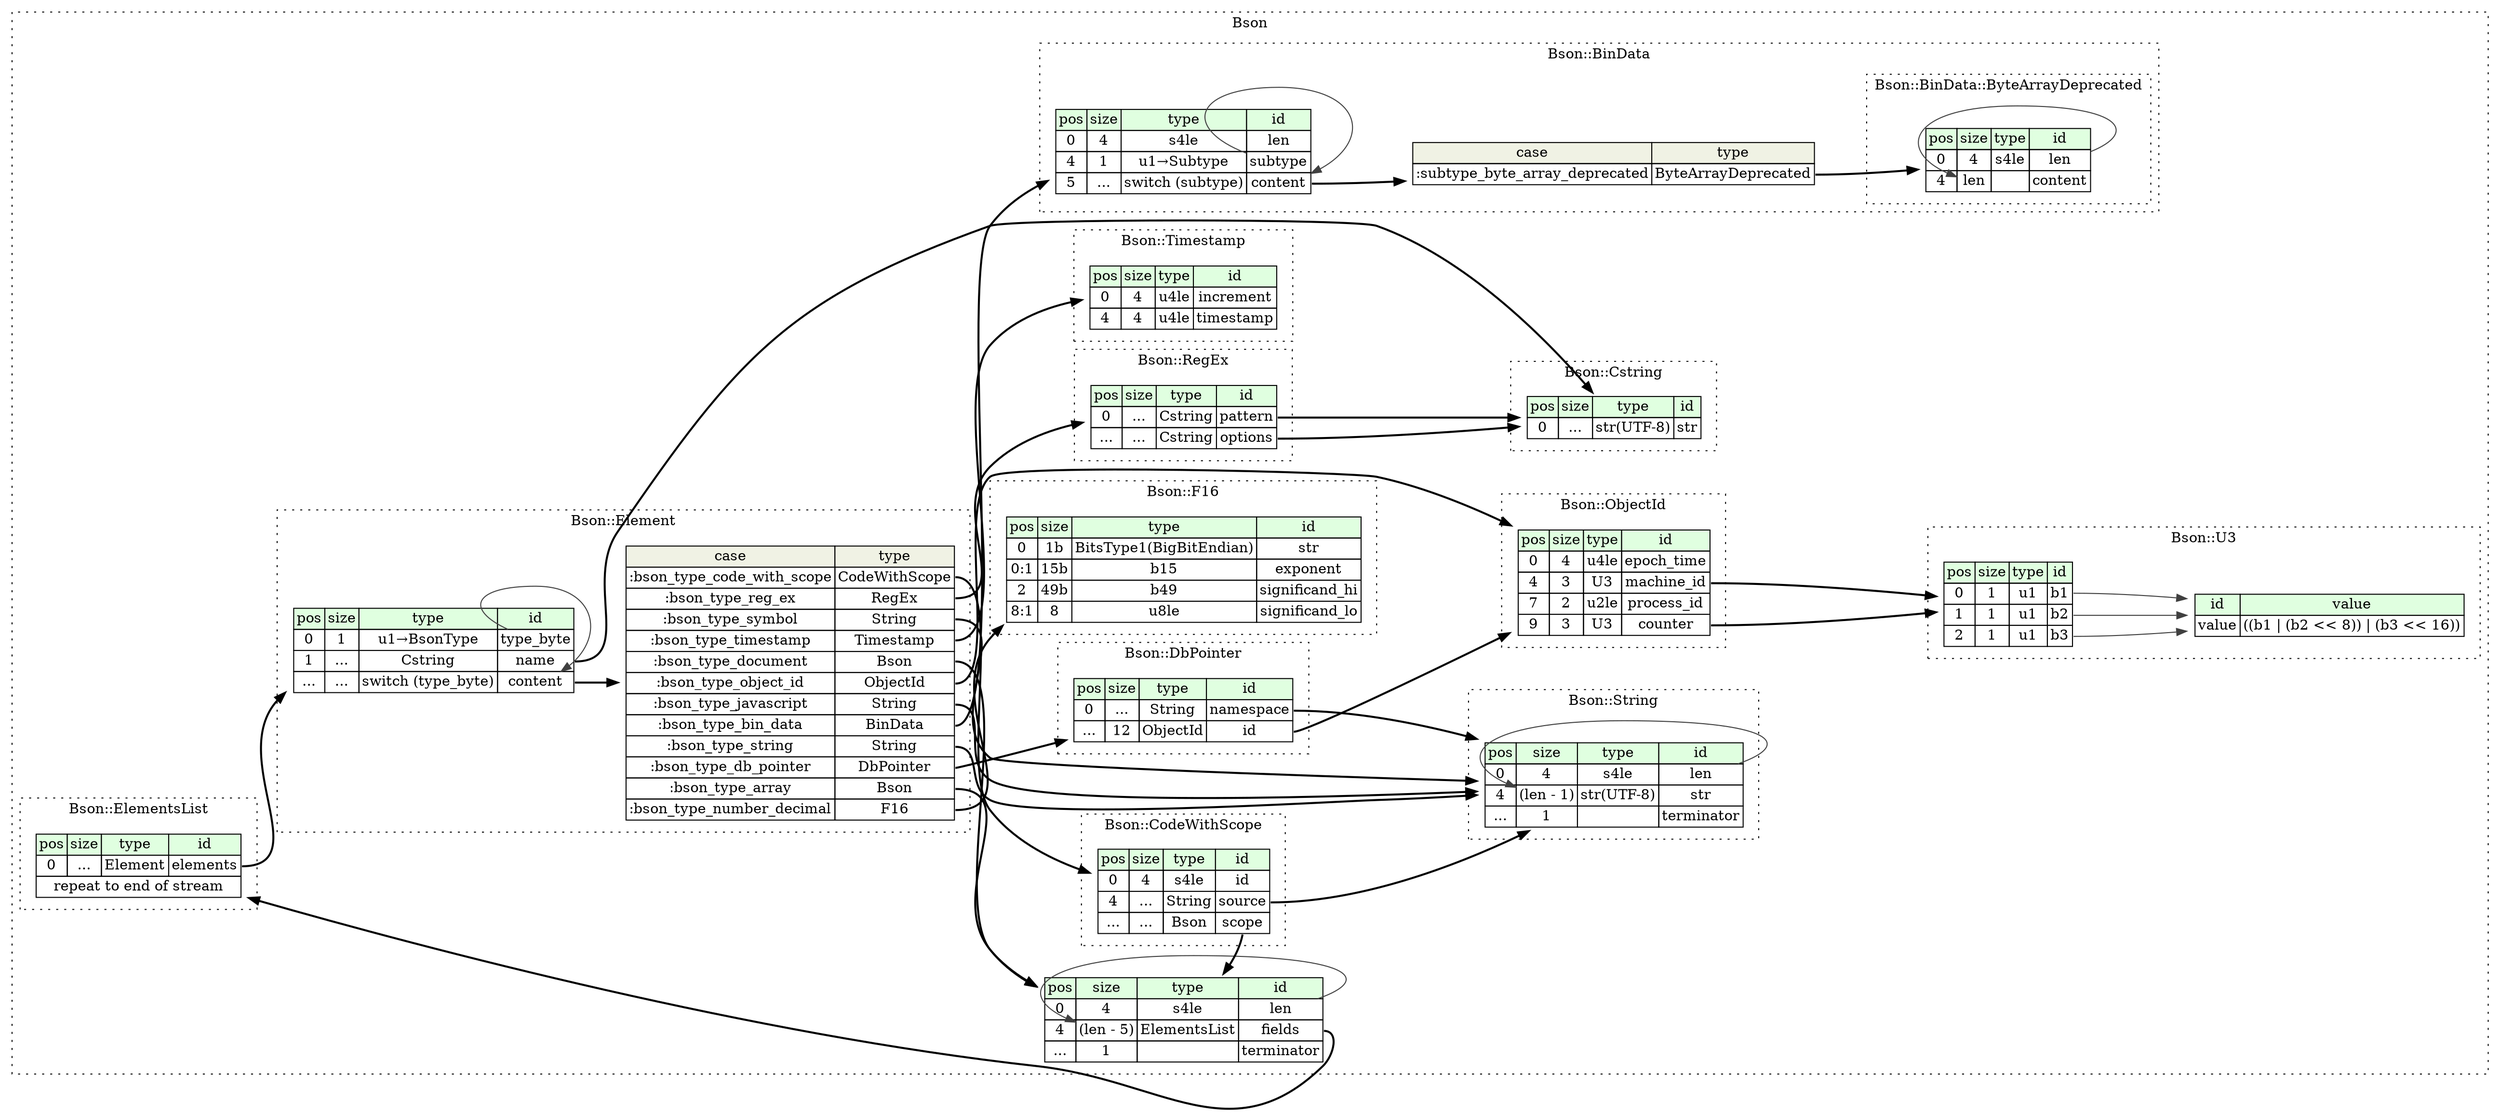 digraph {
	rankdir=LR;
	node [shape=plaintext];
	subgraph cluster__bson {
		label="Bson";
		graph[style=dotted];

		bson__seq [label=<<TABLE BORDER="0" CELLBORDER="1" CELLSPACING="0">
			<TR><TD BGCOLOR="#E0FFE0">pos</TD><TD BGCOLOR="#E0FFE0">size</TD><TD BGCOLOR="#E0FFE0">type</TD><TD BGCOLOR="#E0FFE0">id</TD></TR>
			<TR><TD PORT="len_pos">0</TD><TD PORT="len_size">4</TD><TD>s4le</TD><TD PORT="len_type">len</TD></TR>
			<TR><TD PORT="fields_pos">4</TD><TD PORT="fields_size">(len - 5)</TD><TD>ElementsList</TD><TD PORT="fields_type">fields</TD></TR>
			<TR><TD PORT="terminator_pos">...</TD><TD PORT="terminator_size">1</TD><TD></TD><TD PORT="terminator_type">terminator</TD></TR>
		</TABLE>>];
		subgraph cluster__timestamp {
			label="Bson::Timestamp";
			graph[style=dotted];

			timestamp__seq [label=<<TABLE BORDER="0" CELLBORDER="1" CELLSPACING="0">
				<TR><TD BGCOLOR="#E0FFE0">pos</TD><TD BGCOLOR="#E0FFE0">size</TD><TD BGCOLOR="#E0FFE0">type</TD><TD BGCOLOR="#E0FFE0">id</TD></TR>
				<TR><TD PORT="increment_pos">0</TD><TD PORT="increment_size">4</TD><TD>u4le</TD><TD PORT="increment_type">increment</TD></TR>
				<TR><TD PORT="timestamp_pos">4</TD><TD PORT="timestamp_size">4</TD><TD>u4le</TD><TD PORT="timestamp_type">timestamp</TD></TR>
			</TABLE>>];
		}
		subgraph cluster__bin_data {
			label="Bson::BinData";
			graph[style=dotted];

			bin_data__seq [label=<<TABLE BORDER="0" CELLBORDER="1" CELLSPACING="0">
				<TR><TD BGCOLOR="#E0FFE0">pos</TD><TD BGCOLOR="#E0FFE0">size</TD><TD BGCOLOR="#E0FFE0">type</TD><TD BGCOLOR="#E0FFE0">id</TD></TR>
				<TR><TD PORT="len_pos">0</TD><TD PORT="len_size">4</TD><TD>s4le</TD><TD PORT="len_type">len</TD></TR>
				<TR><TD PORT="subtype_pos">4</TD><TD PORT="subtype_size">1</TD><TD>u1→Subtype</TD><TD PORT="subtype_type">subtype</TD></TR>
				<TR><TD PORT="content_pos">5</TD><TD PORT="content_size">...</TD><TD>switch (subtype)</TD><TD PORT="content_type">content</TD></TR>
			</TABLE>>];
bin_data__seq_content_switch [label=<<TABLE BORDER="0" CELLBORDER="1" CELLSPACING="0">
	<TR><TD BGCOLOR="#F0F2E4">case</TD><TD BGCOLOR="#F0F2E4">type</TD></TR>
	<TR><TD>:subtype_byte_array_deprecated</TD><TD PORT="case0">ByteArrayDeprecated</TD></TR>
</TABLE>>];
			subgraph cluster__byte_array_deprecated {
				label="Bson::BinData::ByteArrayDeprecated";
				graph[style=dotted];

				byte_array_deprecated__seq [label=<<TABLE BORDER="0" CELLBORDER="1" CELLSPACING="0">
					<TR><TD BGCOLOR="#E0FFE0">pos</TD><TD BGCOLOR="#E0FFE0">size</TD><TD BGCOLOR="#E0FFE0">type</TD><TD BGCOLOR="#E0FFE0">id</TD></TR>
					<TR><TD PORT="len_pos">0</TD><TD PORT="len_size">4</TD><TD>s4le</TD><TD PORT="len_type">len</TD></TR>
					<TR><TD PORT="content_pos">4</TD><TD PORT="content_size">len</TD><TD></TD><TD PORT="content_type">content</TD></TR>
				</TABLE>>];
			}
		}
		subgraph cluster__elements_list {
			label="Bson::ElementsList";
			graph[style=dotted];

			elements_list__seq [label=<<TABLE BORDER="0" CELLBORDER="1" CELLSPACING="0">
				<TR><TD BGCOLOR="#E0FFE0">pos</TD><TD BGCOLOR="#E0FFE0">size</TD><TD BGCOLOR="#E0FFE0">type</TD><TD BGCOLOR="#E0FFE0">id</TD></TR>
				<TR><TD PORT="elements_pos">0</TD><TD PORT="elements_size">...</TD><TD>Element</TD><TD PORT="elements_type">elements</TD></TR>
				<TR><TD COLSPAN="4" PORT="elements__repeat">repeat to end of stream</TD></TR>
			</TABLE>>];
		}
		subgraph cluster__cstring {
			label="Bson::Cstring";
			graph[style=dotted];

			cstring__seq [label=<<TABLE BORDER="0" CELLBORDER="1" CELLSPACING="0">
				<TR><TD BGCOLOR="#E0FFE0">pos</TD><TD BGCOLOR="#E0FFE0">size</TD><TD BGCOLOR="#E0FFE0">type</TD><TD BGCOLOR="#E0FFE0">id</TD></TR>
				<TR><TD PORT="str_pos">0</TD><TD PORT="str_size">...</TD><TD>str(UTF-8)</TD><TD PORT="str_type">str</TD></TR>
			</TABLE>>];
		}
		subgraph cluster__string {
			label="Bson::String";
			graph[style=dotted];

			string__seq [label=<<TABLE BORDER="0" CELLBORDER="1" CELLSPACING="0">
				<TR><TD BGCOLOR="#E0FFE0">pos</TD><TD BGCOLOR="#E0FFE0">size</TD><TD BGCOLOR="#E0FFE0">type</TD><TD BGCOLOR="#E0FFE0">id</TD></TR>
				<TR><TD PORT="len_pos">0</TD><TD PORT="len_size">4</TD><TD>s4le</TD><TD PORT="len_type">len</TD></TR>
				<TR><TD PORT="str_pos">4</TD><TD PORT="str_size">(len - 1)</TD><TD>str(UTF-8)</TD><TD PORT="str_type">str</TD></TR>
				<TR><TD PORT="terminator_pos">...</TD><TD PORT="terminator_size">1</TD><TD></TD><TD PORT="terminator_type">terminator</TD></TR>
			</TABLE>>];
		}
		subgraph cluster__element {
			label="Bson::Element";
			graph[style=dotted];

			element__seq [label=<<TABLE BORDER="0" CELLBORDER="1" CELLSPACING="0">
				<TR><TD BGCOLOR="#E0FFE0">pos</TD><TD BGCOLOR="#E0FFE0">size</TD><TD BGCOLOR="#E0FFE0">type</TD><TD BGCOLOR="#E0FFE0">id</TD></TR>
				<TR><TD PORT="type_byte_pos">0</TD><TD PORT="type_byte_size">1</TD><TD>u1→BsonType</TD><TD PORT="type_byte_type">type_byte</TD></TR>
				<TR><TD PORT="name_pos">1</TD><TD PORT="name_size">...</TD><TD>Cstring</TD><TD PORT="name_type">name</TD></TR>
				<TR><TD PORT="content_pos">...</TD><TD PORT="content_size">...</TD><TD>switch (type_byte)</TD><TD PORT="content_type">content</TD></TR>
			</TABLE>>];
element__seq_content_switch [label=<<TABLE BORDER="0" CELLBORDER="1" CELLSPACING="0">
	<TR><TD BGCOLOR="#F0F2E4">case</TD><TD BGCOLOR="#F0F2E4">type</TD></TR>
	<TR><TD>:bson_type_code_with_scope</TD><TD PORT="case0">CodeWithScope</TD></TR>
	<TR><TD>:bson_type_reg_ex</TD><TD PORT="case1">RegEx</TD></TR>
	<TR><TD>:bson_type_symbol</TD><TD PORT="case2">String</TD></TR>
	<TR><TD>:bson_type_timestamp</TD><TD PORT="case3">Timestamp</TD></TR>
	<TR><TD>:bson_type_document</TD><TD PORT="case4">Bson</TD></TR>
	<TR><TD>:bson_type_object_id</TD><TD PORT="case5">ObjectId</TD></TR>
	<TR><TD>:bson_type_javascript</TD><TD PORT="case6">String</TD></TR>
	<TR><TD>:bson_type_bin_data</TD><TD PORT="case7">BinData</TD></TR>
	<TR><TD>:bson_type_string</TD><TD PORT="case8">String</TD></TR>
	<TR><TD>:bson_type_db_pointer</TD><TD PORT="case9">DbPointer</TD></TR>
	<TR><TD>:bson_type_array</TD><TD PORT="case10">Bson</TD></TR>
	<TR><TD>:bson_type_number_decimal</TD><TD PORT="case11">F16</TD></TR>
</TABLE>>];
		}
		subgraph cluster__db_pointer {
			label="Bson::DbPointer";
			graph[style=dotted];

			db_pointer__seq [label=<<TABLE BORDER="0" CELLBORDER="1" CELLSPACING="0">
				<TR><TD BGCOLOR="#E0FFE0">pos</TD><TD BGCOLOR="#E0FFE0">size</TD><TD BGCOLOR="#E0FFE0">type</TD><TD BGCOLOR="#E0FFE0">id</TD></TR>
				<TR><TD PORT="namespace_pos">0</TD><TD PORT="namespace_size">...</TD><TD>String</TD><TD PORT="namespace_type">namespace</TD></TR>
				<TR><TD PORT="id_pos">...</TD><TD PORT="id_size">12</TD><TD>ObjectId</TD><TD PORT="id_type">id</TD></TR>
			</TABLE>>];
		}
		subgraph cluster__u3 {
			label="Bson::U3";
			graph[style=dotted];

			u3__seq [label=<<TABLE BORDER="0" CELLBORDER="1" CELLSPACING="0">
				<TR><TD BGCOLOR="#E0FFE0">pos</TD><TD BGCOLOR="#E0FFE0">size</TD><TD BGCOLOR="#E0FFE0">type</TD><TD BGCOLOR="#E0FFE0">id</TD></TR>
				<TR><TD PORT="b1_pos">0</TD><TD PORT="b1_size">1</TD><TD>u1</TD><TD PORT="b1_type">b1</TD></TR>
				<TR><TD PORT="b2_pos">1</TD><TD PORT="b2_size">1</TD><TD>u1</TD><TD PORT="b2_type">b2</TD></TR>
				<TR><TD PORT="b3_pos">2</TD><TD PORT="b3_size">1</TD><TD>u1</TD><TD PORT="b3_type">b3</TD></TR>
			</TABLE>>];
			u3__inst__value [label=<<TABLE BORDER="0" CELLBORDER="1" CELLSPACING="0">
				<TR><TD BGCOLOR="#E0FFE0">id</TD><TD BGCOLOR="#E0FFE0">value</TD></TR>
				<TR><TD>value</TD><TD>((b1 | (b2 &lt;&lt; 8)) | (b3 &lt;&lt; 16))</TD></TR>
			</TABLE>>];
		}
		subgraph cluster__code_with_scope {
			label="Bson::CodeWithScope";
			graph[style=dotted];

			code_with_scope__seq [label=<<TABLE BORDER="0" CELLBORDER="1" CELLSPACING="0">
				<TR><TD BGCOLOR="#E0FFE0">pos</TD><TD BGCOLOR="#E0FFE0">size</TD><TD BGCOLOR="#E0FFE0">type</TD><TD BGCOLOR="#E0FFE0">id</TD></TR>
				<TR><TD PORT="id_pos">0</TD><TD PORT="id_size">4</TD><TD>s4le</TD><TD PORT="id_type">id</TD></TR>
				<TR><TD PORT="source_pos">4</TD><TD PORT="source_size">...</TD><TD>String</TD><TD PORT="source_type">source</TD></TR>
				<TR><TD PORT="scope_pos">...</TD><TD PORT="scope_size">...</TD><TD>Bson</TD><TD PORT="scope_type">scope</TD></TR>
			</TABLE>>];
		}
		subgraph cluster__f16 {
			label="Bson::F16";
			graph[style=dotted];

			f16__seq [label=<<TABLE BORDER="0" CELLBORDER="1" CELLSPACING="0">
				<TR><TD BGCOLOR="#E0FFE0">pos</TD><TD BGCOLOR="#E0FFE0">size</TD><TD BGCOLOR="#E0FFE0">type</TD><TD BGCOLOR="#E0FFE0">id</TD></TR>
				<TR><TD PORT="str_pos">0</TD><TD PORT="str_size">1b</TD><TD>BitsType1(BigBitEndian)</TD><TD PORT="str_type">str</TD></TR>
				<TR><TD PORT="exponent_pos">0:1</TD><TD PORT="exponent_size">15b</TD><TD>b15</TD><TD PORT="exponent_type">exponent</TD></TR>
				<TR><TD PORT="significand_hi_pos">2</TD><TD PORT="significand_hi_size">49b</TD><TD>b49</TD><TD PORT="significand_hi_type">significand_hi</TD></TR>
				<TR><TD PORT="significand_lo_pos">8:1</TD><TD PORT="significand_lo_size">8</TD><TD>u8le</TD><TD PORT="significand_lo_type">significand_lo</TD></TR>
			</TABLE>>];
		}
		subgraph cluster__object_id {
			label="Bson::ObjectId";
			graph[style=dotted];

			object_id__seq [label=<<TABLE BORDER="0" CELLBORDER="1" CELLSPACING="0">
				<TR><TD BGCOLOR="#E0FFE0">pos</TD><TD BGCOLOR="#E0FFE0">size</TD><TD BGCOLOR="#E0FFE0">type</TD><TD BGCOLOR="#E0FFE0">id</TD></TR>
				<TR><TD PORT="epoch_time_pos">0</TD><TD PORT="epoch_time_size">4</TD><TD>u4le</TD><TD PORT="epoch_time_type">epoch_time</TD></TR>
				<TR><TD PORT="machine_id_pos">4</TD><TD PORT="machine_id_size">3</TD><TD>U3</TD><TD PORT="machine_id_type">machine_id</TD></TR>
				<TR><TD PORT="process_id_pos">7</TD><TD PORT="process_id_size">2</TD><TD>u2le</TD><TD PORT="process_id_type">process_id</TD></TR>
				<TR><TD PORT="counter_pos">9</TD><TD PORT="counter_size">3</TD><TD>U3</TD><TD PORT="counter_type">counter</TD></TR>
			</TABLE>>];
		}
		subgraph cluster__reg_ex {
			label="Bson::RegEx";
			graph[style=dotted];

			reg_ex__seq [label=<<TABLE BORDER="0" CELLBORDER="1" CELLSPACING="0">
				<TR><TD BGCOLOR="#E0FFE0">pos</TD><TD BGCOLOR="#E0FFE0">size</TD><TD BGCOLOR="#E0FFE0">type</TD><TD BGCOLOR="#E0FFE0">id</TD></TR>
				<TR><TD PORT="pattern_pos">0</TD><TD PORT="pattern_size">...</TD><TD>Cstring</TD><TD PORT="pattern_type">pattern</TD></TR>
				<TR><TD PORT="options_pos">...</TD><TD PORT="options_size">...</TD><TD>Cstring</TD><TD PORT="options_type">options</TD></TR>
			</TABLE>>];
		}
	}
	bson__seq:len_type -> bson__seq:fields_size [color="#404040"];
	bson__seq:fields_type -> elements_list__seq [style=bold];
	bin_data__seq:content_type -> bin_data__seq_content_switch [style=bold];
	bin_data__seq_content_switch:case0 -> byte_array_deprecated__seq [style=bold];
	bin_data__seq:subtype_type -> bin_data__seq:content_type [color="#404040"];
	byte_array_deprecated__seq:len_type -> byte_array_deprecated__seq:content_size [color="#404040"];
	elements_list__seq:elements_type -> element__seq [style=bold];
	string__seq:len_type -> string__seq:str_size [color="#404040"];
	element__seq:name_type -> cstring__seq [style=bold];
	element__seq:content_type -> element__seq_content_switch [style=bold];
	element__seq_content_switch:case0 -> code_with_scope__seq [style=bold];
	element__seq_content_switch:case1 -> reg_ex__seq [style=bold];
	element__seq_content_switch:case2 -> string__seq [style=bold];
	element__seq_content_switch:case3 -> timestamp__seq [style=bold];
	element__seq_content_switch:case4 -> bson__seq [style=bold];
	element__seq_content_switch:case5 -> object_id__seq [style=bold];
	element__seq_content_switch:case6 -> string__seq [style=bold];
	element__seq_content_switch:case7 -> bin_data__seq [style=bold];
	element__seq_content_switch:case8 -> string__seq [style=bold];
	element__seq_content_switch:case9 -> db_pointer__seq [style=bold];
	element__seq_content_switch:case10 -> bson__seq [style=bold];
	element__seq_content_switch:case11 -> f16__seq [style=bold];
	element__seq:type_byte_type -> element__seq:content_type [color="#404040"];
	db_pointer__seq:namespace_type -> string__seq [style=bold];
	db_pointer__seq:id_type -> object_id__seq [style=bold];
	u3__seq:b1_type -> u3__inst__value [color="#404040"];
	u3__seq:b2_type -> u3__inst__value [color="#404040"];
	u3__seq:b3_type -> u3__inst__value [color="#404040"];
	code_with_scope__seq:source_type -> string__seq [style=bold];
	code_with_scope__seq:scope_type -> bson__seq [style=bold];
	object_id__seq:machine_id_type -> u3__seq [style=bold];
	object_id__seq:counter_type -> u3__seq [style=bold];
	reg_ex__seq:pattern_type -> cstring__seq [style=bold];
	reg_ex__seq:options_type -> cstring__seq [style=bold];
}
